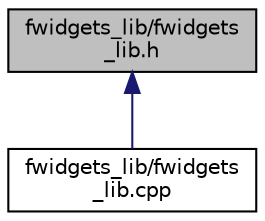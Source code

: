 digraph "fwidgets_lib/fwidgets_lib.h"
{
 // INTERACTIVE_SVG=YES
  edge [fontname="Helvetica",fontsize="10",labelfontname="Helvetica",labelfontsize="10"];
  node [fontname="Helvetica",fontsize="10",shape=record];
  Node3 [label="fwidgets_lib/fwidgets\l_lib.h",height=0.2,width=0.4,color="black", fillcolor="grey75", style="filled", fontcolor="black"];
  Node3 -> Node4 [dir="back",color="midnightblue",fontsize="10",style="solid",fontname="Helvetica"];
  Node4 [label="fwidgets_lib/fwidgets\l_lib.cpp",height=0.2,width=0.4,color="black", fillcolor="white", style="filled",URL="$fwidgets__lib_8cpp.html"];
}
